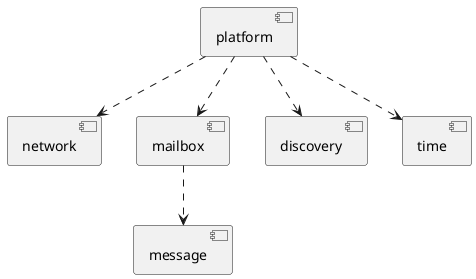 @startuml
component network as nt
component mailbox as mb
component discovery as ds
component platform as pt
component time as tt
component message as ms

pt ..> nt
pt ..> mb
pt ..> tt
pt ..> ds
mb ..> ms
@enduml